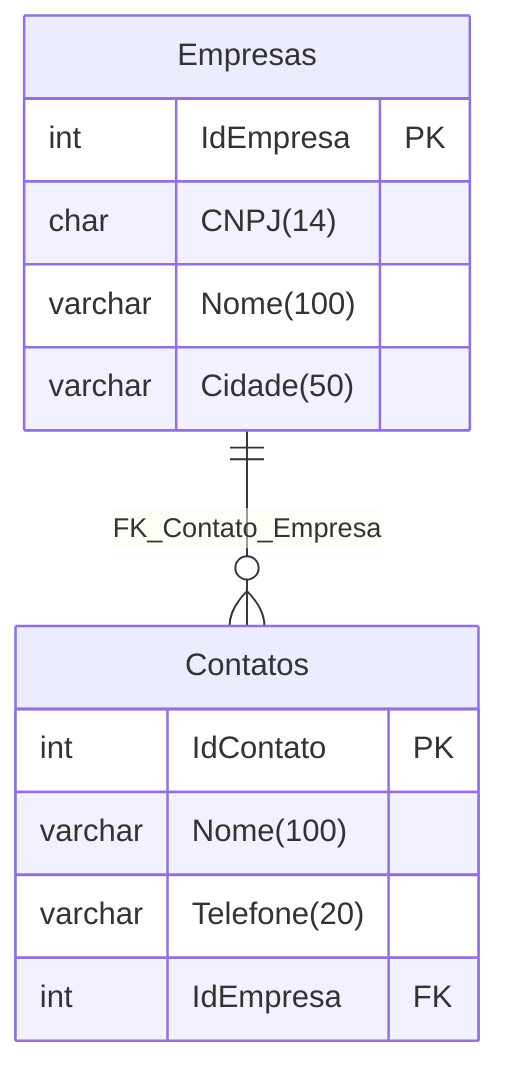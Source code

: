 erDiagram
    Empresas {
        int IdEmpresa PK
        char CNPJ(14)
        varchar Nome(100)
        varchar Cidade(50)
    }
    Contatos {
        int IdContato PK
        varchar Nome(100)
        varchar Telefone(20)
        int IdEmpresa FK
    }
    Empresas ||--o{ Contatos: "FK_Contato_Empresa"